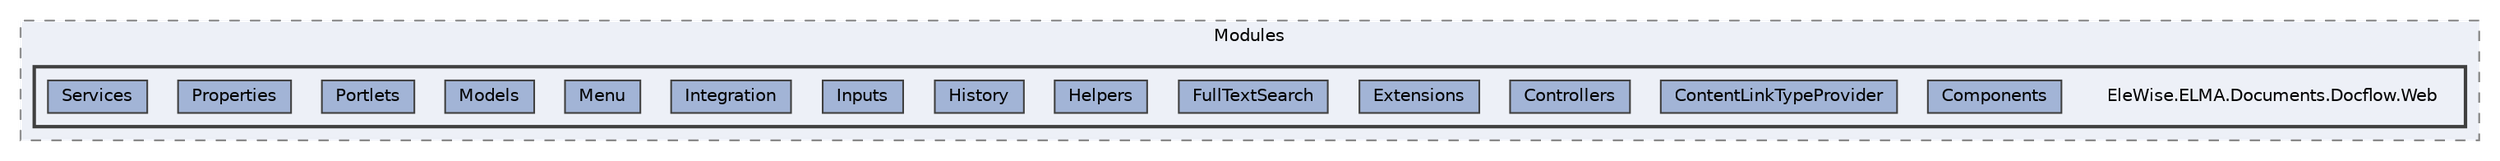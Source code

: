 digraph "Web/Modules/EleWise.ELMA.Documents.Docflow.Web"
{
 // LATEX_PDF_SIZE
  bgcolor="transparent";
  edge [fontname=Helvetica,fontsize=10,labelfontname=Helvetica,labelfontsize=10];
  node [fontname=Helvetica,fontsize=10,shape=box,height=0.2,width=0.4];
  compound=true
  subgraph clusterdir_7ee4616d7792420b09aab8c4c7e23d47 {
    graph [ bgcolor="#edf0f7", pencolor="grey50", label="Modules", fontname=Helvetica,fontsize=10 style="filled,dashed", URL="dir_7ee4616d7792420b09aab8c4c7e23d47.html",tooltip=""]
  subgraph clusterdir_ba52edece981b4f21cbf7e0bbcb9a866 {
    graph [ bgcolor="#edf0f7", pencolor="grey25", label="", fontname=Helvetica,fontsize=10 style="filled,bold", URL="dir_ba52edece981b4f21cbf7e0bbcb9a866.html",tooltip=""]
    dir_ba52edece981b4f21cbf7e0bbcb9a866 [shape=plaintext, label="EleWise.ELMA.Documents.Docflow.Web"];
  dir_9036334f73c3394eff9aaad41ace81c5 [label="Components", fillcolor="#a2b4d6", color="grey25", style="filled", URL="dir_9036334f73c3394eff9aaad41ace81c5.html",tooltip=""];
  dir_c2db37a09e0d5b388614013c90a737a5 [label="ContentLinkTypeProvider", fillcolor="#a2b4d6", color="grey25", style="filled", URL="dir_c2db37a09e0d5b388614013c90a737a5.html",tooltip=""];
  dir_86823ffbf9588eed3cfbfd4ef5d35d41 [label="Controllers", fillcolor="#a2b4d6", color="grey25", style="filled", URL="dir_86823ffbf9588eed3cfbfd4ef5d35d41.html",tooltip=""];
  dir_5ae104617f51b32c0427288f44a90922 [label="Extensions", fillcolor="#a2b4d6", color="grey25", style="filled", URL="dir_5ae104617f51b32c0427288f44a90922.html",tooltip=""];
  dir_4c803c158165c022c762f6ae68ab5d05 [label="FullTextSearch", fillcolor="#a2b4d6", color="grey25", style="filled", URL="dir_4c803c158165c022c762f6ae68ab5d05.html",tooltip=""];
  dir_ad142c75dd39e4ac1366b522072332bf [label="Helpers", fillcolor="#a2b4d6", color="grey25", style="filled", URL="dir_ad142c75dd39e4ac1366b522072332bf.html",tooltip=""];
  dir_ce8d8ec9d7df62ee1a51ea62f56cfa36 [label="History", fillcolor="#a2b4d6", color="grey25", style="filled", URL="dir_ce8d8ec9d7df62ee1a51ea62f56cfa36.html",tooltip=""];
  dir_c542ce863e602960b90936ea6013a5d7 [label="Inputs", fillcolor="#a2b4d6", color="grey25", style="filled", URL="dir_c542ce863e602960b90936ea6013a5d7.html",tooltip=""];
  dir_06ed2b2b217c684971f47abbe1aff844 [label="Integration", fillcolor="#a2b4d6", color="grey25", style="filled", URL="dir_06ed2b2b217c684971f47abbe1aff844.html",tooltip=""];
  dir_2ed1cf2156b81d6877eeadd3a7eb757f [label="Menu", fillcolor="#a2b4d6", color="grey25", style="filled", URL="dir_2ed1cf2156b81d6877eeadd3a7eb757f.html",tooltip=""];
  dir_a7ac37eda970a1362d8bf515cebc4c1e [label="Models", fillcolor="#a2b4d6", color="grey25", style="filled", URL="dir_a7ac37eda970a1362d8bf515cebc4c1e.html",tooltip=""];
  dir_6581349a1db33acb917d084b46b6d93d [label="Portlets", fillcolor="#a2b4d6", color="grey25", style="filled", URL="dir_6581349a1db33acb917d084b46b6d93d.html",tooltip=""];
  dir_138fee0a648030f7e8a867df8f771000 [label="Properties", fillcolor="#a2b4d6", color="grey25", style="filled", URL="dir_138fee0a648030f7e8a867df8f771000.html",tooltip=""];
  dir_8ccd297618f93ea95bf39c7aac7597b5 [label="Services", fillcolor="#a2b4d6", color="grey25", style="filled", URL="dir_8ccd297618f93ea95bf39c7aac7597b5.html",tooltip=""];
  }
  }
}
